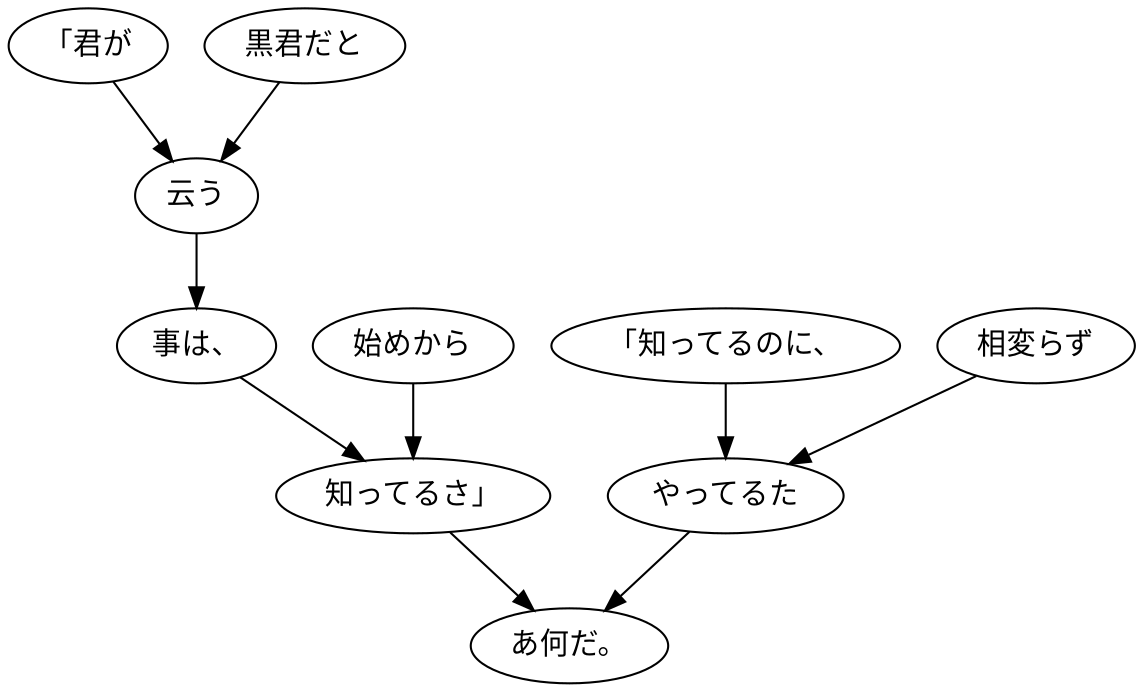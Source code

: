 digraph graph743 {
	node0 [label="「君が"];
	node1 [label="黒君だと"];
	node2 [label="云う"];
	node3 [label="事は、"];
	node4 [label="始めから"];
	node5 [label="知ってるさ」"];
	node6 [label="「知ってるのに、"];
	node7 [label="相変らず"];
	node8 [label="やってるた"];
	node9 [label="あ何だ。"];
	node0 -> node2;
	node1 -> node2;
	node2 -> node3;
	node3 -> node5;
	node4 -> node5;
	node5 -> node9;
	node6 -> node8;
	node7 -> node8;
	node8 -> node9;
}
